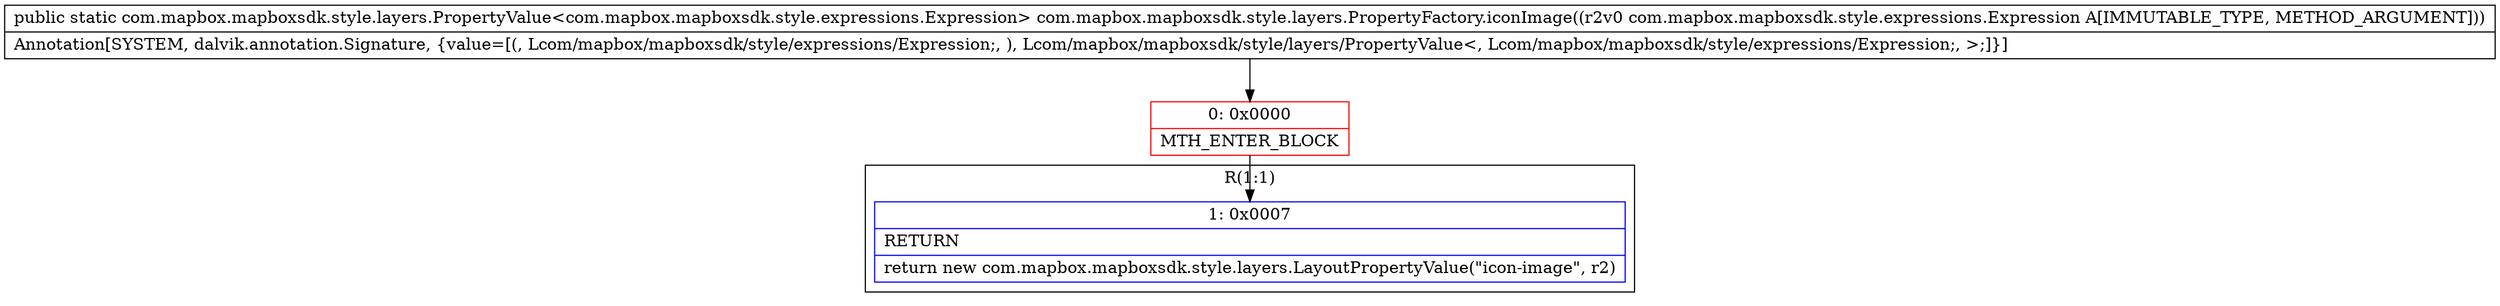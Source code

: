 digraph "CFG forcom.mapbox.mapboxsdk.style.layers.PropertyFactory.iconImage(Lcom\/mapbox\/mapboxsdk\/style\/expressions\/Expression;)Lcom\/mapbox\/mapboxsdk\/style\/layers\/PropertyValue;" {
subgraph cluster_Region_1900970751 {
label = "R(1:1)";
node [shape=record,color=blue];
Node_1 [shape=record,label="{1\:\ 0x0007|RETURN\l|return new com.mapbox.mapboxsdk.style.layers.LayoutPropertyValue(\"icon\-image\", r2)\l}"];
}
Node_0 [shape=record,color=red,label="{0\:\ 0x0000|MTH_ENTER_BLOCK\l}"];
MethodNode[shape=record,label="{public static com.mapbox.mapboxsdk.style.layers.PropertyValue\<com.mapbox.mapboxsdk.style.expressions.Expression\> com.mapbox.mapboxsdk.style.layers.PropertyFactory.iconImage((r2v0 com.mapbox.mapboxsdk.style.expressions.Expression A[IMMUTABLE_TYPE, METHOD_ARGUMENT]))  | Annotation[SYSTEM, dalvik.annotation.Signature, \{value=[(, Lcom\/mapbox\/mapboxsdk\/style\/expressions\/Expression;, ), Lcom\/mapbox\/mapboxsdk\/style\/layers\/PropertyValue\<, Lcom\/mapbox\/mapboxsdk\/style\/expressions\/Expression;, \>;]\}]\l}"];
MethodNode -> Node_0;
Node_0 -> Node_1;
}

